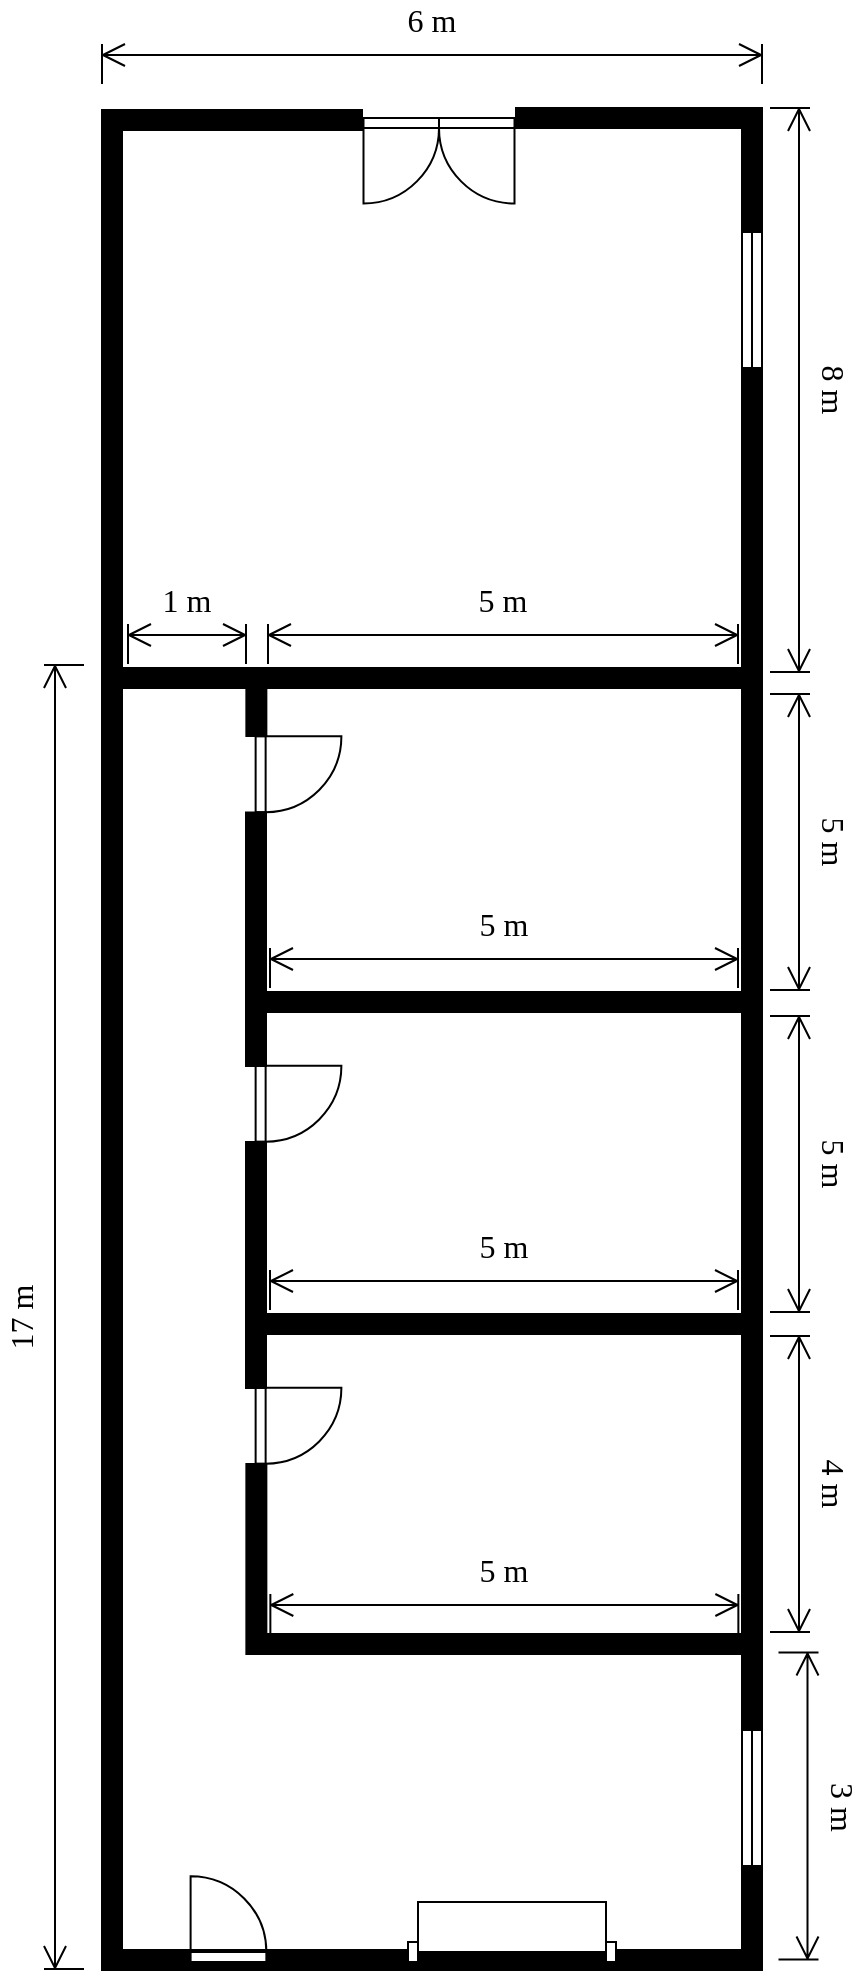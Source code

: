 <mxfile version="20.5.3" type="embed"><diagram name="Page-1" id="38b20595-45e3-9b7f-d5ca-b57f44c5b66d"><mxGraphModel dx="1036" dy="1603" grid="0" gridSize="10" guides="1" tooltips="1" connect="1" arrows="1" fold="1" page="1" pageScale="1" pageWidth="1100" pageHeight="850" background="none" math="0" shadow="0"><root><mxCell id="0"/><mxCell id="1" parent="0"/><mxCell id="ag_mGLsWCz3XFreDvWMs-2" value="" style="verticalLabelPosition=bottom;html=1;verticalAlign=top;align=center;shape=mxgraph.floorplan.wallCorner;fillColor=strokeColor;" parent="1" vertex="1"><mxGeometry x="190" y="152" width="100" height="650" as="geometry"/></mxCell><mxCell id="ag_mGLsWCz3XFreDvWMs-3" value="" style="verticalLabelPosition=bottom;html=1;verticalAlign=top;align=center;shape=mxgraph.floorplan.wallCorner;fillColor=strokeColor;direction=north" parent="1" vertex="1"><mxGeometry x="190" y="603" width="330" height="200" as="geometry"/></mxCell><mxCell id="ag_mGLsWCz3XFreDvWMs-4" value="" style="verticalLabelPosition=bottom;html=1;verticalAlign=top;align=center;shape=mxgraph.floorplan.wallCorner;fillColor=strokeColor;direction=south;" parent="1" vertex="1"><mxGeometry x="280" y="152" width="240" height="647" as="geometry"/></mxCell><mxCell id="ag_mGLsWCz3XFreDvWMs-6" value="" style="verticalLabelPosition=bottom;html=1;verticalAlign=top;align=center;shape=mxgraph.floorplan.wallCorner;fillColor=strokeColor;direction=west" parent="1" vertex="1"><mxGeometry x="197" y="2" width="323" height="160" as="geometry"/></mxCell><mxCell id="ag_mGLsWCz3XFreDvWMs-7" value="" style="verticalLabelPosition=bottom;html=1;verticalAlign=top;align=center;shape=mxgraph.floorplan.wallCorner;fillColor=strokeColor;direction=south;" parent="1" vertex="1"><mxGeometry x="397" y="-128" width="123" height="119" as="geometry"/></mxCell><mxCell id="ag_mGLsWCz3XFreDvWMs-8" value="" style="verticalLabelPosition=bottom;html=1;verticalAlign=top;align=center;shape=mxgraph.floorplan.wall;fillColor=strokeColor;direction=south;rotation=90;" parent="1" vertex="1"><mxGeometry x="386.75" y="195.75" width="10" height="246.5" as="geometry"/></mxCell><mxCell id="ag_mGLsWCz3XFreDvWMs-12" value="" style="verticalLabelPosition=bottom;html=1;verticalAlign=top;align=center;shape=mxgraph.floorplan.wall;fillColor=strokeColor;" parent="1" vertex="1"><mxGeometry x="270" y="475" width="250" height="10" as="geometry"/></mxCell><mxCell id="ag_mGLsWCz3XFreDvWMs-13" value="" style="verticalLabelPosition=bottom;html=1;verticalAlign=top;align=center;shape=mxgraph.floorplan.wall;fillColor=strokeColor;" parent="1" vertex="1"><mxGeometry x="270" y="635" width="250" height="10" as="geometry"/></mxCell><mxCell id="ag_mGLsWCz3XFreDvWMs-15" value="" style="verticalLabelPosition=bottom;html=1;verticalAlign=top;align=center;shape=mxgraph.floorplan.doorRight;aspect=fixed;rotation=-90;" parent="1" vertex="1"><mxGeometry x="268" y="185" width="37.88" height="40.25" as="geometry"/></mxCell><mxCell id="ag_mGLsWCz3XFreDvWMs-16" value="" style="verticalLabelPosition=bottom;html=1;verticalAlign=top;align=center;shape=mxgraph.floorplan.doorRight;aspect=fixed;rotation=-90;" parent="1" vertex="1"><mxGeometry x="268" y="349.75" width="37.88" height="40.25" as="geometry"/></mxCell><mxCell id="ag_mGLsWCz3XFreDvWMs-17" value="" style="verticalLabelPosition=bottom;html=1;verticalAlign=top;align=center;shape=mxgraph.floorplan.doorRight;aspect=fixed;rotation=-90;" parent="1" vertex="1"><mxGeometry x="268" y="510.75" width="37.88" height="40.25" as="geometry"/></mxCell><mxCell id="ag_mGLsWCz3XFreDvWMs-18" value="" style="verticalLabelPosition=bottom;html=1;verticalAlign=top;align=center;shape=mxgraph.floorplan.wall;fillColor=strokeColor;direction=south;" parent="1" vertex="1"><mxGeometry x="262.18" y="550" width="10" height="95" as="geometry"/></mxCell><mxCell id="ag_mGLsWCz3XFreDvWMs-19" value="" style="verticalLabelPosition=bottom;html=1;verticalAlign=top;align=center;shape=mxgraph.floorplan.wall;fillColor=strokeColor;direction=south;" parent="1" vertex="1"><mxGeometry x="262" y="389" width="10" height="123" as="geometry"/></mxCell><mxCell id="ag_mGLsWCz3XFreDvWMs-20" value="" style="verticalLabelPosition=bottom;html=1;verticalAlign=top;align=center;shape=mxgraph.floorplan.wall;fillColor=strokeColor;direction=south;" parent="1" vertex="1"><mxGeometry x="262" y="224.25" width="10" height="126.75" as="geometry"/></mxCell><mxCell id="ag_mGLsWCz3XFreDvWMs-21" value="" style="verticalLabelPosition=bottom;html=1;verticalAlign=top;align=center;shape=mxgraph.floorplan.wall;fillColor=strokeColor;direction=south;" parent="1" vertex="1"><mxGeometry x="262.18" y="160" width="10" height="26" as="geometry"/></mxCell><mxCell id="ag_mGLsWCz3XFreDvWMs-22" value="" style="verticalLabelPosition=bottom;html=1;verticalAlign=top;align=center;shape=mxgraph.floorplan.doorRight;aspect=fixed;rotation=-180;" parent="1" vertex="1"><mxGeometry x="234.3" y="758.75" width="37.88" height="40.25" as="geometry"/></mxCell><mxCell id="ag_mGLsWCz3XFreDvWMs-23" value="" style="verticalLabelPosition=bottom;html=1;verticalAlign=top;align=center;shape=mxgraph.floorplan.doorOverhead;" parent="1" vertex="1"><mxGeometry x="343" y="769" width="104" height="30" as="geometry"/></mxCell><mxCell id="ag_mGLsWCz3XFreDvWMs-24" value="" style="verticalLabelPosition=bottom;html=1;verticalAlign=top;align=center;shape=mxgraph.floorplan.doorDouble;aspect=fixed;rotation=0;" parent="1" vertex="1"><mxGeometry x="320.75" y="-123" width="75.5" height="40.11" as="geometry"/></mxCell><mxCell id="ag_mGLsWCz3XFreDvWMs-25" value="" style="verticalLabelPosition=bottom;html=1;verticalAlign=top;align=center;shape=mxgraph.floorplan.window;rotation=90;" parent="1" vertex="1"><mxGeometry x="481" y="-37" width="68" height="10" as="geometry"/></mxCell><mxCell id="ag_mGLsWCz3XFreDvWMs-26" value="" style="verticalLabelPosition=bottom;html=1;verticalAlign=top;align=center;shape=mxgraph.floorplan.window;rotation=90;" parent="1" vertex="1"><mxGeometry x="481" y="712" width="68" height="10" as="geometry"/></mxCell><mxCell id="ag_mGLsWCz3XFreDvWMs-27" value="6 m" style="shape=dimension;direction=west;align=center;points=[];verticalAlign=bottom;spacingTop=-15;labelBackgroundColor=none;fontSize=16;whiteSpace=wrap;html=1;fontFamily=Times New Roman;labelPosition=center;verticalLabelPosition=top;" parent="1" vertex="1"><mxGeometry x="190" y="-160" width="330" height="20" as="geometry"/></mxCell><mxCell id="ag_mGLsWCz3XFreDvWMs-30" value="8&amp;nbsp;m" style="shape=dimension;direction=west;align=center;points=[];verticalAlign=bottom;spacingTop=-15;labelBackgroundColor=none;fontSize=16;whiteSpace=wrap;html=1;fontFamily=Times New Roman;labelPosition=center;verticalLabelPosition=top;rotation=90;" parent="1" vertex="1"><mxGeometry x="393" y="3" width="282" height="20" as="geometry"/></mxCell><mxCell id="ag_mGLsWCz3XFreDvWMs-34" value="17 m" style="shape=dimension;direction=west;align=center;points=[];verticalAlign=bottom;spacingTop=-15;labelBackgroundColor=none;fontSize=16;whiteSpace=wrap;html=1;fontFamily=Times New Roman;labelPosition=center;verticalLabelPosition=top;rotation=-90;" parent="1" vertex="1"><mxGeometry x="-155" y="466.5" width="652" height="20" as="geometry"/></mxCell><mxCell id="ag_mGLsWCz3XFreDvWMs-39" value="5 m" style="shape=dimension;direction=west;align=center;points=[];verticalAlign=bottom;spacingTop=-15;labelBackgroundColor=none;fontSize=16;whiteSpace=wrap;html=1;fontFamily=Times New Roman;labelPosition=center;verticalLabelPosition=top;rotation=90;" parent="1" vertex="1"><mxGeometry x="460" y="390" width="148" height="20" as="geometry"/></mxCell><mxCell id="ag_mGLsWCz3XFreDvWMs-41" value="3 m" style="shape=dimension;direction=west;align=center;points=[];verticalAlign=bottom;spacingTop=-15;labelBackgroundColor=none;fontSize=16;whiteSpace=wrap;html=1;fontFamily=Times New Roman;labelPosition=center;verticalLabelPosition=top;rotation=90;" parent="1" vertex="1"><mxGeometry x="461.5" y="711" width="153.5" height="20" as="geometry"/></mxCell><mxCell id="2" value="4 m" style="shape=dimension;direction=west;align=center;points=[];verticalAlign=bottom;spacingTop=-15;labelBackgroundColor=none;fontSize=16;whiteSpace=wrap;html=1;fontFamily=Times New Roman;labelPosition=center;verticalLabelPosition=top;rotation=90;" parent="1" vertex="1"><mxGeometry x="460" y="550" width="148" height="20" as="geometry"/></mxCell><mxCell id="3" value="5 m" style="shape=dimension;direction=west;align=center;points=[];verticalAlign=bottom;spacingTop=-15;labelBackgroundColor=none;fontSize=16;whiteSpace=wrap;html=1;fontFamily=Times New Roman;labelPosition=center;verticalLabelPosition=top;rotation=90;" parent="1" vertex="1"><mxGeometry x="460" y="229" width="148" height="20" as="geometry"/></mxCell><mxCell id="7" value="" style="verticalLabelPosition=bottom;html=1;verticalAlign=top;align=center;shape=mxgraph.floorplan.wallCorner;fillColor=strokeColor;" parent="1" vertex="1"><mxGeometry x="190" y="-127" width="130" height="281" as="geometry"/></mxCell><mxCell id="10" value="5 m" style="shape=dimension;direction=west;align=center;points=[];verticalAlign=bottom;spacingTop=-15;labelBackgroundColor=none;fontSize=16;whiteSpace=wrap;html=1;fontFamily=Times New Roman;labelPosition=center;verticalLabelPosition=top;" parent="1" vertex="1"><mxGeometry x="273" y="130" width="235" height="20" as="geometry"/></mxCell><mxCell id="11" value="5 m" style="shape=dimension;direction=west;align=center;points=[];verticalAlign=bottom;spacingTop=-15;labelBackgroundColor=none;fontSize=16;whiteSpace=wrap;html=1;fontFamily=Times New Roman;labelPosition=center;verticalLabelPosition=top;" parent="1" vertex="1"><mxGeometry x="274" y="292" width="234" height="20" as="geometry"/></mxCell><mxCell id="12" value="5 m" style="shape=dimension;direction=west;align=center;points=[];verticalAlign=bottom;spacingTop=-15;labelBackgroundColor=none;fontSize=16;whiteSpace=wrap;html=1;fontFamily=Times New Roman;labelPosition=center;verticalLabelPosition=top;" parent="1" vertex="1"><mxGeometry x="274" y="453" width="234" height="20" as="geometry"/></mxCell><mxCell id="13" value="1 m" style="shape=dimension;direction=west;align=center;points=[];verticalAlign=bottom;spacingTop=-15;labelBackgroundColor=none;fontSize=16;whiteSpace=wrap;html=1;fontFamily=Times New Roman;labelPosition=center;verticalLabelPosition=top;" parent="1" vertex="1"><mxGeometry x="203" y="130" width="59" height="20" as="geometry"/></mxCell><mxCell id="16" value="5 m" style="shape=dimension;direction=west;align=center;points=[];verticalAlign=bottom;spacingTop=-15;labelBackgroundColor=none;fontSize=16;whiteSpace=wrap;html=1;fontFamily=Times New Roman;labelPosition=center;verticalLabelPosition=top;" vertex="1" parent="1"><mxGeometry x="274.18" y="615" width="234" height="20" as="geometry"/></mxCell></root></mxGraphModel></diagram></mxfile>